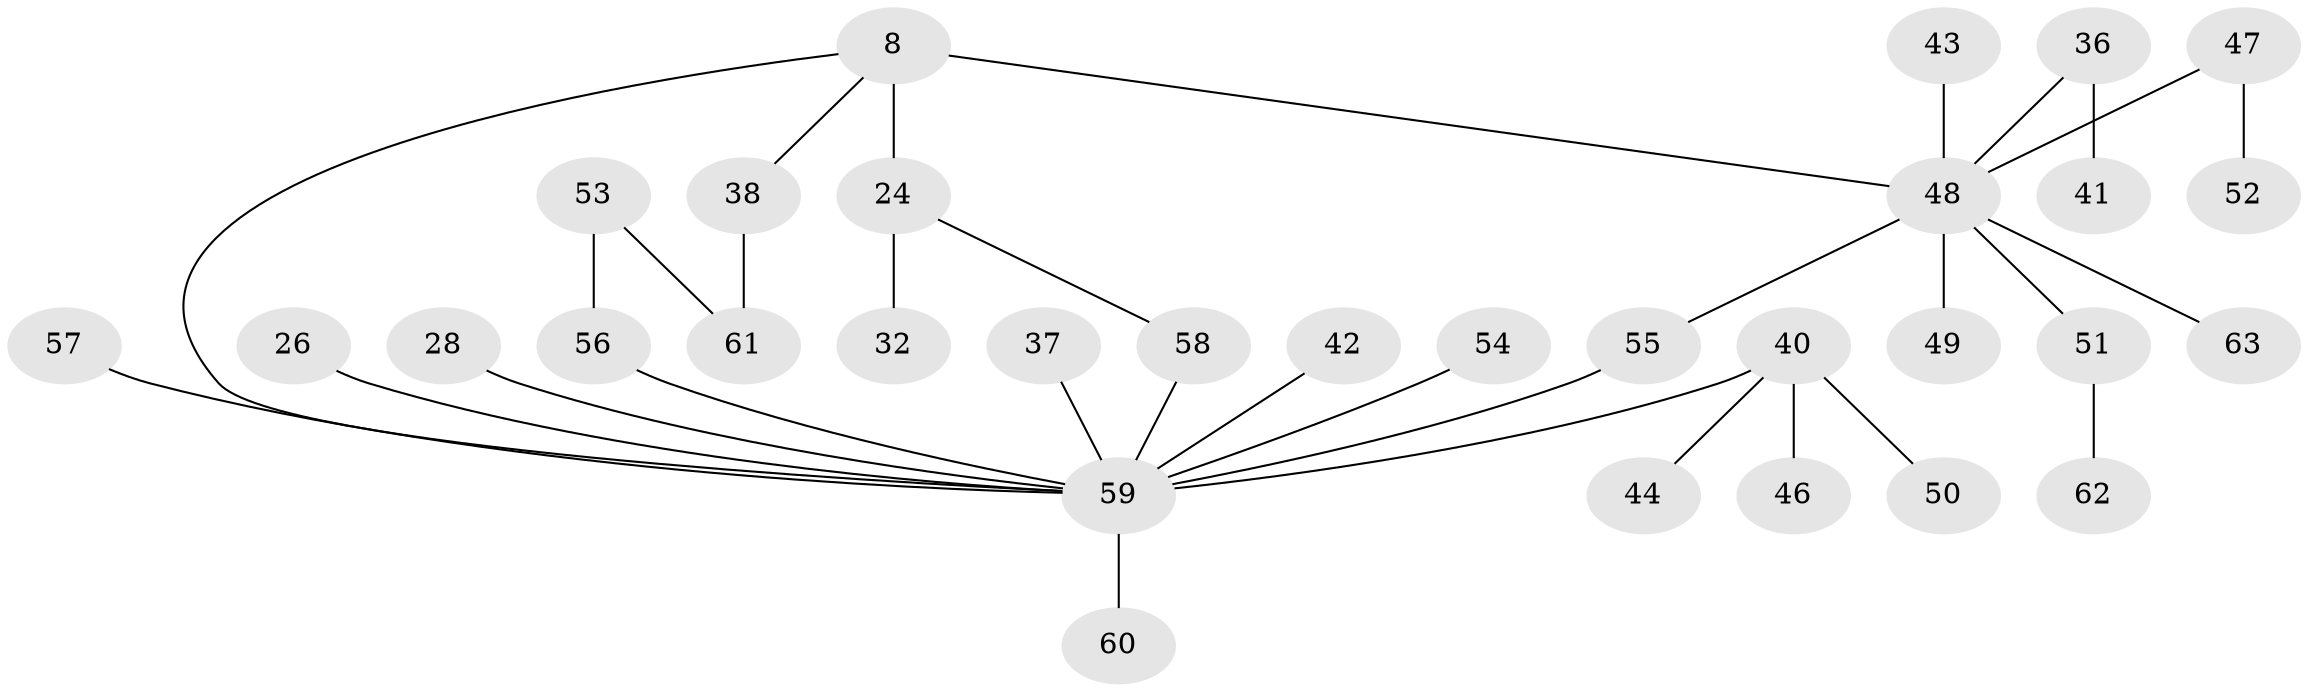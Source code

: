 // original degree distribution, {4: 0.047619047619047616, 1: 0.4126984126984127, 6: 0.015873015873015872, 3: 0.14285714285714285, 8: 0.015873015873015872, 2: 0.31746031746031744, 5: 0.047619047619047616}
// Generated by graph-tools (version 1.1) at 2025/42/03/09/25 04:42:29]
// undirected, 31 vertices, 33 edges
graph export_dot {
graph [start="1"]
  node [color=gray90,style=filled];
  8;
  24 [super="+16"];
  26;
  28;
  32;
  36;
  37 [super="+22"];
  38;
  40 [super="+25+31"];
  41;
  42;
  43;
  44;
  46;
  47;
  48 [super="+11+34+39"];
  49;
  50 [super="+35"];
  51;
  52;
  53;
  54 [super="+20"];
  55;
  56 [super="+19"];
  57;
  58 [super="+33+45"];
  59 [super="+4+5+18+9+7+12+15+13"];
  60 [super="+6"];
  61;
  62;
  63;
  8 -- 38;
  8 -- 24 [weight=2];
  8 -- 59;
  8 -- 48;
  24 -- 32;
  24 -- 58;
  26 -- 59;
  28 -- 59;
  36 -- 41;
  36 -- 48;
  37 -- 59;
  38 -- 61;
  40 -- 44;
  40 -- 59 [weight=2];
  40 -- 46;
  40 -- 50;
  42 -- 59;
  43 -- 48;
  47 -- 52;
  47 -- 48;
  48 -- 55;
  48 -- 63;
  48 -- 49;
  48 -- 51;
  51 -- 62;
  53 -- 61;
  53 -- 56;
  54 -- 59;
  55 -- 59;
  56 -- 59;
  57 -- 59;
  58 -- 59;
  59 -- 60;
}
